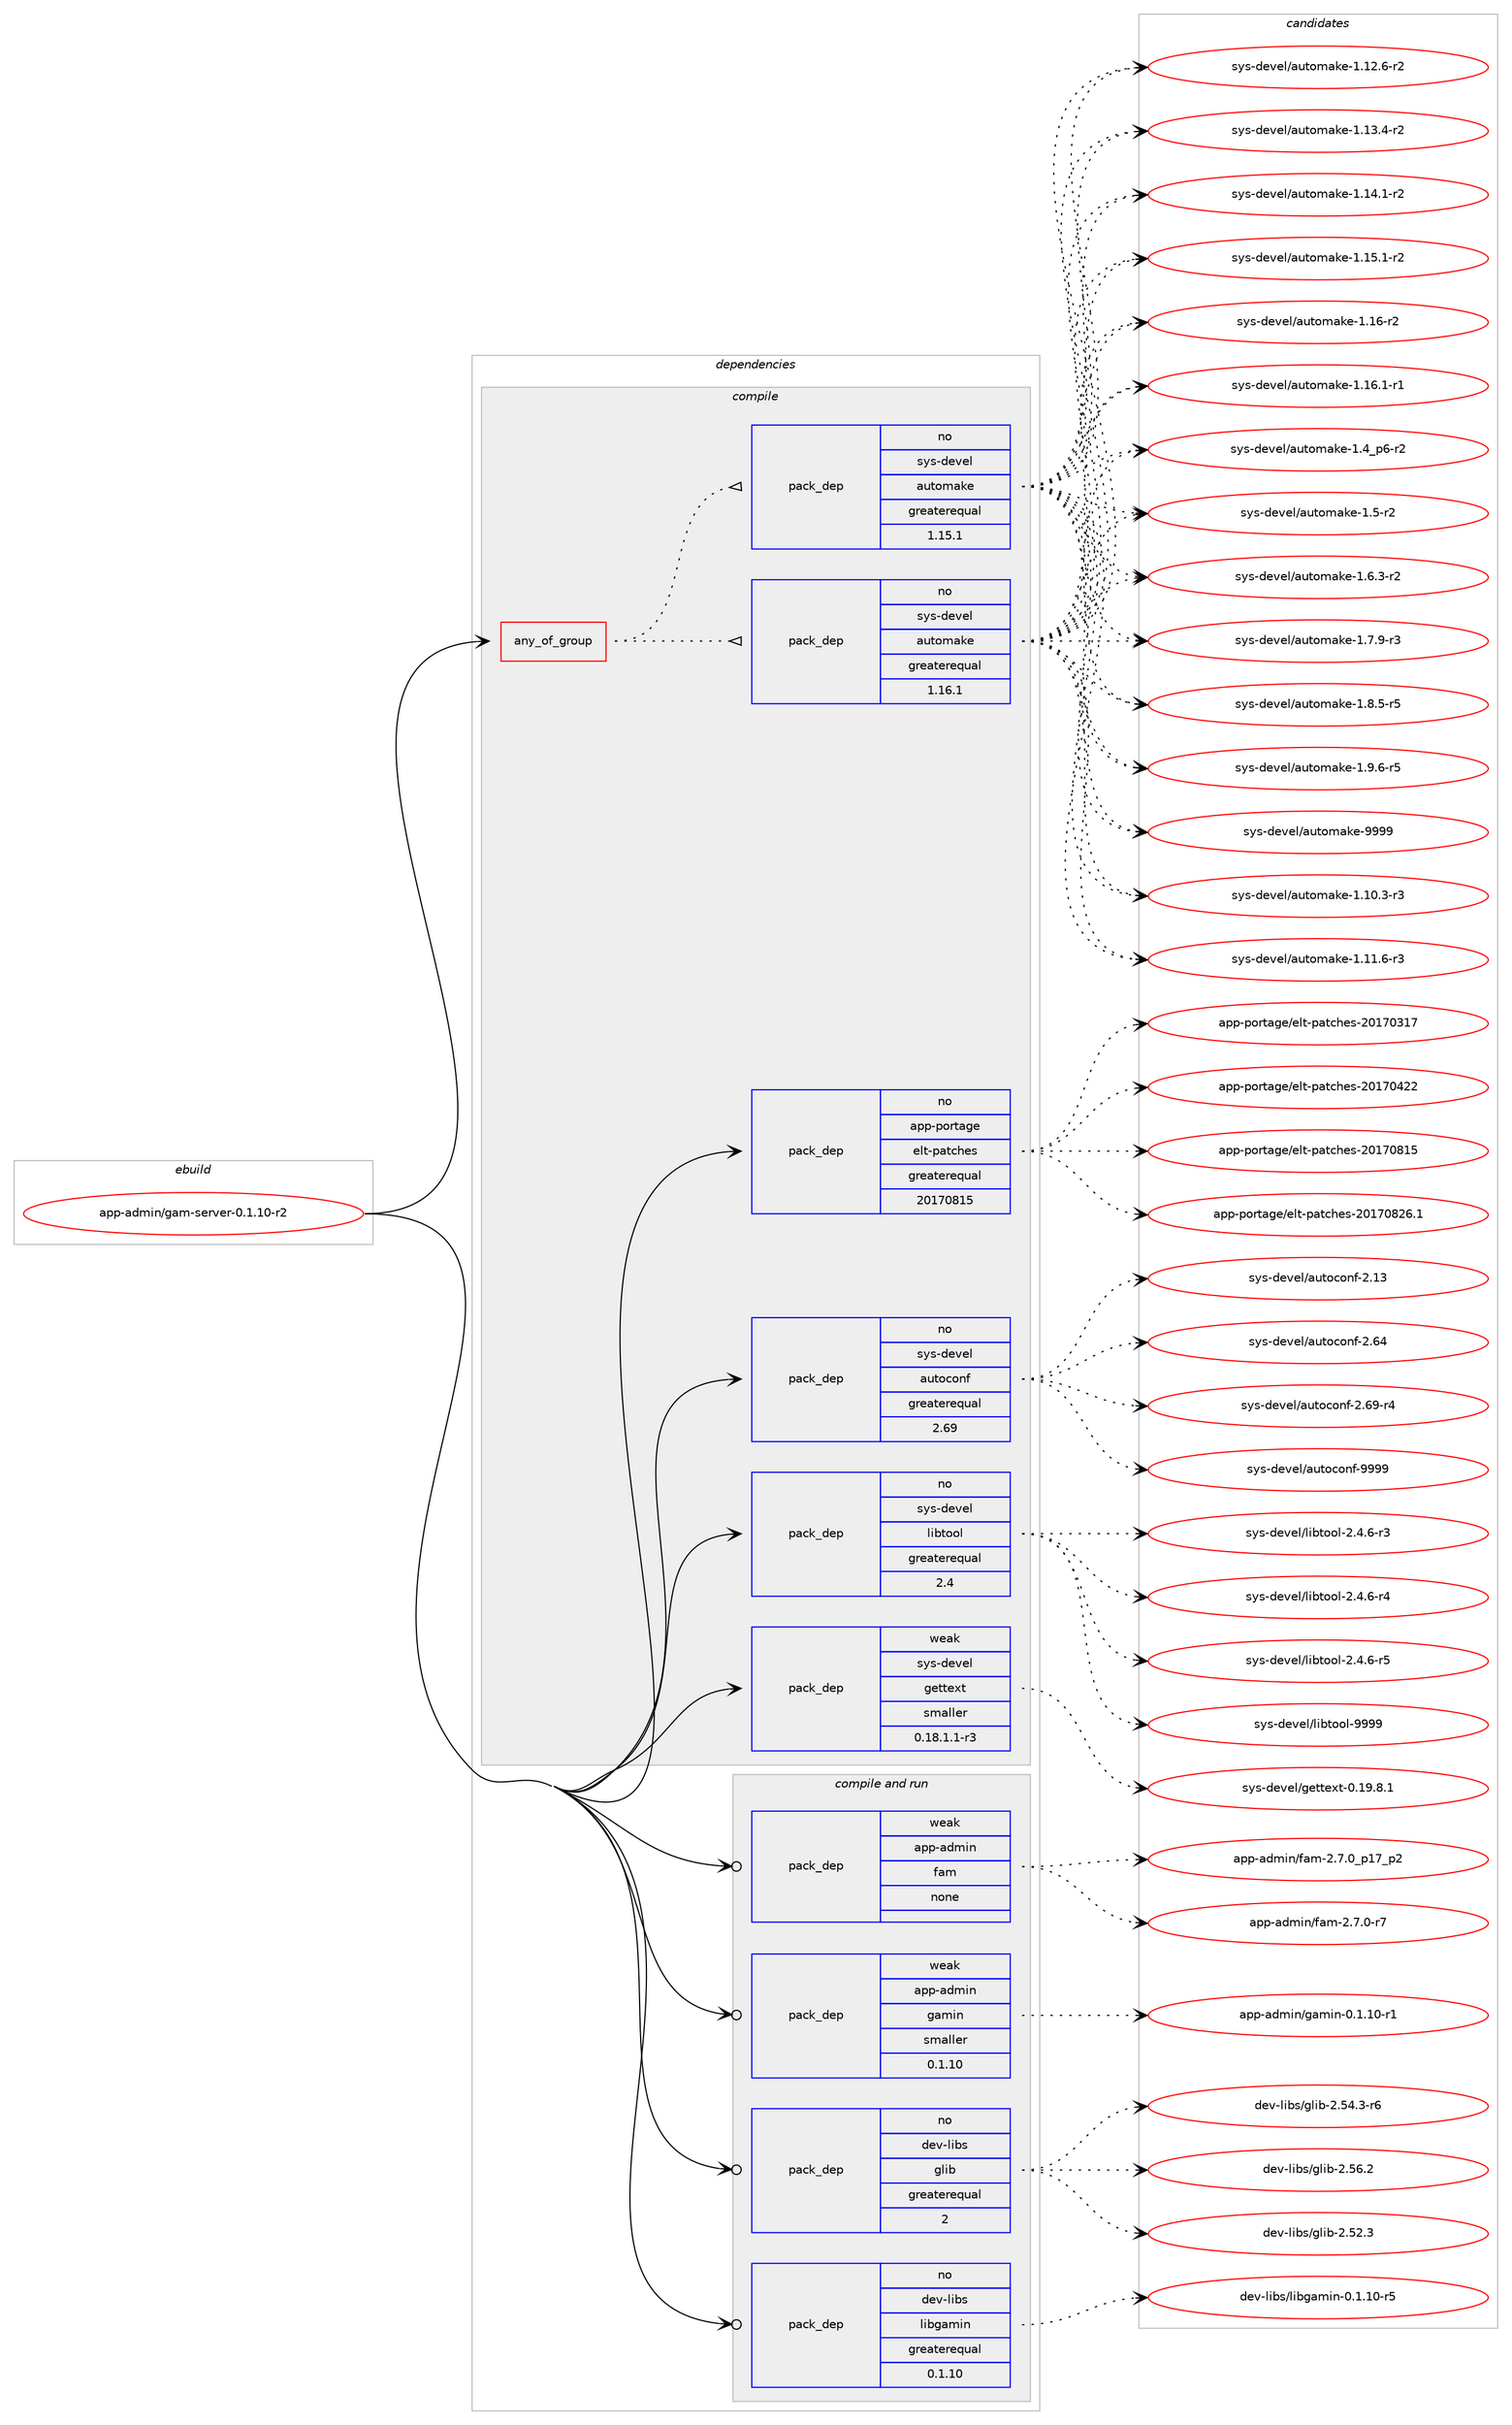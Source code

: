 digraph prolog {

# *************
# Graph options
# *************

newrank=true;
concentrate=true;
compound=true;
graph [rankdir=LR,fontname=Helvetica,fontsize=10,ranksep=1.5];#, ranksep=2.5, nodesep=0.2];
edge  [arrowhead=vee];
node  [fontname=Helvetica,fontsize=10];

# **********
# The ebuild
# **********

subgraph cluster_leftcol {
color=gray;
rank=same;
label=<<i>ebuild</i>>;
id [label="app-admin/gam-server-0.1.10-r2", color=red, width=4, href="../app-admin/gam-server-0.1.10-r2.svg"];
}

# ****************
# The dependencies
# ****************

subgraph cluster_midcol {
color=gray;
label=<<i>dependencies</i>>;
subgraph cluster_compile {
fillcolor="#eeeeee";
style=filled;
label=<<i>compile</i>>;
subgraph any22 {
dependency420 [label=<<TABLE BORDER="0" CELLBORDER="1" CELLSPACING="0" CELLPADDING="4"><TR><TD CELLPADDING="10">any_of_group</TD></TR></TABLE>>, shape=none, color=red];subgraph pack345 {
dependency421 [label=<<TABLE BORDER="0" CELLBORDER="1" CELLSPACING="0" CELLPADDING="4" WIDTH="220"><TR><TD ROWSPAN="6" CELLPADDING="30">pack_dep</TD></TR><TR><TD WIDTH="110">no</TD></TR><TR><TD>sys-devel</TD></TR><TR><TD>automake</TD></TR><TR><TD>greaterequal</TD></TR><TR><TD>1.16.1</TD></TR></TABLE>>, shape=none, color=blue];
}
dependency420:e -> dependency421:w [weight=20,style="dotted",arrowhead="oinv"];
subgraph pack346 {
dependency422 [label=<<TABLE BORDER="0" CELLBORDER="1" CELLSPACING="0" CELLPADDING="4" WIDTH="220"><TR><TD ROWSPAN="6" CELLPADDING="30">pack_dep</TD></TR><TR><TD WIDTH="110">no</TD></TR><TR><TD>sys-devel</TD></TR><TR><TD>automake</TD></TR><TR><TD>greaterequal</TD></TR><TR><TD>1.15.1</TD></TR></TABLE>>, shape=none, color=blue];
}
dependency420:e -> dependency422:w [weight=20,style="dotted",arrowhead="oinv"];
}
id:e -> dependency420:w [weight=20,style="solid",arrowhead="vee"];
subgraph pack347 {
dependency423 [label=<<TABLE BORDER="0" CELLBORDER="1" CELLSPACING="0" CELLPADDING="4" WIDTH="220"><TR><TD ROWSPAN="6" CELLPADDING="30">pack_dep</TD></TR><TR><TD WIDTH="110">no</TD></TR><TR><TD>app-portage</TD></TR><TR><TD>elt-patches</TD></TR><TR><TD>greaterequal</TD></TR><TR><TD>20170815</TD></TR></TABLE>>, shape=none, color=blue];
}
id:e -> dependency423:w [weight=20,style="solid",arrowhead="vee"];
subgraph pack348 {
dependency424 [label=<<TABLE BORDER="0" CELLBORDER="1" CELLSPACING="0" CELLPADDING="4" WIDTH="220"><TR><TD ROWSPAN="6" CELLPADDING="30">pack_dep</TD></TR><TR><TD WIDTH="110">no</TD></TR><TR><TD>sys-devel</TD></TR><TR><TD>autoconf</TD></TR><TR><TD>greaterequal</TD></TR><TR><TD>2.69</TD></TR></TABLE>>, shape=none, color=blue];
}
id:e -> dependency424:w [weight=20,style="solid",arrowhead="vee"];
subgraph pack349 {
dependency425 [label=<<TABLE BORDER="0" CELLBORDER="1" CELLSPACING="0" CELLPADDING="4" WIDTH="220"><TR><TD ROWSPAN="6" CELLPADDING="30">pack_dep</TD></TR><TR><TD WIDTH="110">no</TD></TR><TR><TD>sys-devel</TD></TR><TR><TD>libtool</TD></TR><TR><TD>greaterequal</TD></TR><TR><TD>2.4</TD></TR></TABLE>>, shape=none, color=blue];
}
id:e -> dependency425:w [weight=20,style="solid",arrowhead="vee"];
subgraph pack350 {
dependency426 [label=<<TABLE BORDER="0" CELLBORDER="1" CELLSPACING="0" CELLPADDING="4" WIDTH="220"><TR><TD ROWSPAN="6" CELLPADDING="30">pack_dep</TD></TR><TR><TD WIDTH="110">weak</TD></TR><TR><TD>sys-devel</TD></TR><TR><TD>gettext</TD></TR><TR><TD>smaller</TD></TR><TR><TD>0.18.1.1-r3</TD></TR></TABLE>>, shape=none, color=blue];
}
id:e -> dependency426:w [weight=20,style="solid",arrowhead="vee"];
}
subgraph cluster_compileandrun {
fillcolor="#eeeeee";
style=filled;
label=<<i>compile and run</i>>;
subgraph pack351 {
dependency427 [label=<<TABLE BORDER="0" CELLBORDER="1" CELLSPACING="0" CELLPADDING="4" WIDTH="220"><TR><TD ROWSPAN="6" CELLPADDING="30">pack_dep</TD></TR><TR><TD WIDTH="110">no</TD></TR><TR><TD>dev-libs</TD></TR><TR><TD>glib</TD></TR><TR><TD>greaterequal</TD></TR><TR><TD>2</TD></TR></TABLE>>, shape=none, color=blue];
}
id:e -> dependency427:w [weight=20,style="solid",arrowhead="odotvee"];
subgraph pack352 {
dependency428 [label=<<TABLE BORDER="0" CELLBORDER="1" CELLSPACING="0" CELLPADDING="4" WIDTH="220"><TR><TD ROWSPAN="6" CELLPADDING="30">pack_dep</TD></TR><TR><TD WIDTH="110">no</TD></TR><TR><TD>dev-libs</TD></TR><TR><TD>libgamin</TD></TR><TR><TD>greaterequal</TD></TR><TR><TD>0.1.10</TD></TR></TABLE>>, shape=none, color=blue];
}
id:e -> dependency428:w [weight=20,style="solid",arrowhead="odotvee"];
subgraph pack353 {
dependency429 [label=<<TABLE BORDER="0" CELLBORDER="1" CELLSPACING="0" CELLPADDING="4" WIDTH="220"><TR><TD ROWSPAN="6" CELLPADDING="30">pack_dep</TD></TR><TR><TD WIDTH="110">weak</TD></TR><TR><TD>app-admin</TD></TR><TR><TD>fam</TD></TR><TR><TD>none</TD></TR><TR><TD></TD></TR></TABLE>>, shape=none, color=blue];
}
id:e -> dependency429:w [weight=20,style="solid",arrowhead="odotvee"];
subgraph pack354 {
dependency430 [label=<<TABLE BORDER="0" CELLBORDER="1" CELLSPACING="0" CELLPADDING="4" WIDTH="220"><TR><TD ROWSPAN="6" CELLPADDING="30">pack_dep</TD></TR><TR><TD WIDTH="110">weak</TD></TR><TR><TD>app-admin</TD></TR><TR><TD>gamin</TD></TR><TR><TD>smaller</TD></TR><TR><TD>0.1.10</TD></TR></TABLE>>, shape=none, color=blue];
}
id:e -> dependency430:w [weight=20,style="solid",arrowhead="odotvee"];
}
subgraph cluster_run {
fillcolor="#eeeeee";
style=filled;
label=<<i>run</i>>;
}
}

# **************
# The candidates
# **************

subgraph cluster_choices {
rank=same;
color=gray;
label=<<i>candidates</i>>;

subgraph choice345 {
color=black;
nodesep=1;
choice11512111545100101118101108479711711611110997107101454946494846514511451 [label="sys-devel/automake-1.10.3-r3", color=red, width=4,href="../sys-devel/automake-1.10.3-r3.svg"];
choice11512111545100101118101108479711711611110997107101454946494946544511451 [label="sys-devel/automake-1.11.6-r3", color=red, width=4,href="../sys-devel/automake-1.11.6-r3.svg"];
choice11512111545100101118101108479711711611110997107101454946495046544511450 [label="sys-devel/automake-1.12.6-r2", color=red, width=4,href="../sys-devel/automake-1.12.6-r2.svg"];
choice11512111545100101118101108479711711611110997107101454946495146524511450 [label="sys-devel/automake-1.13.4-r2", color=red, width=4,href="../sys-devel/automake-1.13.4-r2.svg"];
choice11512111545100101118101108479711711611110997107101454946495246494511450 [label="sys-devel/automake-1.14.1-r2", color=red, width=4,href="../sys-devel/automake-1.14.1-r2.svg"];
choice11512111545100101118101108479711711611110997107101454946495346494511450 [label="sys-devel/automake-1.15.1-r2", color=red, width=4,href="../sys-devel/automake-1.15.1-r2.svg"];
choice1151211154510010111810110847971171161111099710710145494649544511450 [label="sys-devel/automake-1.16-r2", color=red, width=4,href="../sys-devel/automake-1.16-r2.svg"];
choice11512111545100101118101108479711711611110997107101454946495446494511449 [label="sys-devel/automake-1.16.1-r1", color=red, width=4,href="../sys-devel/automake-1.16.1-r1.svg"];
choice115121115451001011181011084797117116111109971071014549465295112544511450 [label="sys-devel/automake-1.4_p6-r2", color=red, width=4,href="../sys-devel/automake-1.4_p6-r2.svg"];
choice11512111545100101118101108479711711611110997107101454946534511450 [label="sys-devel/automake-1.5-r2", color=red, width=4,href="../sys-devel/automake-1.5-r2.svg"];
choice115121115451001011181011084797117116111109971071014549465446514511450 [label="sys-devel/automake-1.6.3-r2", color=red, width=4,href="../sys-devel/automake-1.6.3-r2.svg"];
choice115121115451001011181011084797117116111109971071014549465546574511451 [label="sys-devel/automake-1.7.9-r3", color=red, width=4,href="../sys-devel/automake-1.7.9-r3.svg"];
choice115121115451001011181011084797117116111109971071014549465646534511453 [label="sys-devel/automake-1.8.5-r5", color=red, width=4,href="../sys-devel/automake-1.8.5-r5.svg"];
choice115121115451001011181011084797117116111109971071014549465746544511453 [label="sys-devel/automake-1.9.6-r5", color=red, width=4,href="../sys-devel/automake-1.9.6-r5.svg"];
choice115121115451001011181011084797117116111109971071014557575757 [label="sys-devel/automake-9999", color=red, width=4,href="../sys-devel/automake-9999.svg"];
dependency421:e -> choice11512111545100101118101108479711711611110997107101454946494846514511451:w [style=dotted,weight="100"];
dependency421:e -> choice11512111545100101118101108479711711611110997107101454946494946544511451:w [style=dotted,weight="100"];
dependency421:e -> choice11512111545100101118101108479711711611110997107101454946495046544511450:w [style=dotted,weight="100"];
dependency421:e -> choice11512111545100101118101108479711711611110997107101454946495146524511450:w [style=dotted,weight="100"];
dependency421:e -> choice11512111545100101118101108479711711611110997107101454946495246494511450:w [style=dotted,weight="100"];
dependency421:e -> choice11512111545100101118101108479711711611110997107101454946495346494511450:w [style=dotted,weight="100"];
dependency421:e -> choice1151211154510010111810110847971171161111099710710145494649544511450:w [style=dotted,weight="100"];
dependency421:e -> choice11512111545100101118101108479711711611110997107101454946495446494511449:w [style=dotted,weight="100"];
dependency421:e -> choice115121115451001011181011084797117116111109971071014549465295112544511450:w [style=dotted,weight="100"];
dependency421:e -> choice11512111545100101118101108479711711611110997107101454946534511450:w [style=dotted,weight="100"];
dependency421:e -> choice115121115451001011181011084797117116111109971071014549465446514511450:w [style=dotted,weight="100"];
dependency421:e -> choice115121115451001011181011084797117116111109971071014549465546574511451:w [style=dotted,weight="100"];
dependency421:e -> choice115121115451001011181011084797117116111109971071014549465646534511453:w [style=dotted,weight="100"];
dependency421:e -> choice115121115451001011181011084797117116111109971071014549465746544511453:w [style=dotted,weight="100"];
dependency421:e -> choice115121115451001011181011084797117116111109971071014557575757:w [style=dotted,weight="100"];
}
subgraph choice346 {
color=black;
nodesep=1;
choice11512111545100101118101108479711711611110997107101454946494846514511451 [label="sys-devel/automake-1.10.3-r3", color=red, width=4,href="../sys-devel/automake-1.10.3-r3.svg"];
choice11512111545100101118101108479711711611110997107101454946494946544511451 [label="sys-devel/automake-1.11.6-r3", color=red, width=4,href="../sys-devel/automake-1.11.6-r3.svg"];
choice11512111545100101118101108479711711611110997107101454946495046544511450 [label="sys-devel/automake-1.12.6-r2", color=red, width=4,href="../sys-devel/automake-1.12.6-r2.svg"];
choice11512111545100101118101108479711711611110997107101454946495146524511450 [label="sys-devel/automake-1.13.4-r2", color=red, width=4,href="../sys-devel/automake-1.13.4-r2.svg"];
choice11512111545100101118101108479711711611110997107101454946495246494511450 [label="sys-devel/automake-1.14.1-r2", color=red, width=4,href="../sys-devel/automake-1.14.1-r2.svg"];
choice11512111545100101118101108479711711611110997107101454946495346494511450 [label="sys-devel/automake-1.15.1-r2", color=red, width=4,href="../sys-devel/automake-1.15.1-r2.svg"];
choice1151211154510010111810110847971171161111099710710145494649544511450 [label="sys-devel/automake-1.16-r2", color=red, width=4,href="../sys-devel/automake-1.16-r2.svg"];
choice11512111545100101118101108479711711611110997107101454946495446494511449 [label="sys-devel/automake-1.16.1-r1", color=red, width=4,href="../sys-devel/automake-1.16.1-r1.svg"];
choice115121115451001011181011084797117116111109971071014549465295112544511450 [label="sys-devel/automake-1.4_p6-r2", color=red, width=4,href="../sys-devel/automake-1.4_p6-r2.svg"];
choice11512111545100101118101108479711711611110997107101454946534511450 [label="sys-devel/automake-1.5-r2", color=red, width=4,href="../sys-devel/automake-1.5-r2.svg"];
choice115121115451001011181011084797117116111109971071014549465446514511450 [label="sys-devel/automake-1.6.3-r2", color=red, width=4,href="../sys-devel/automake-1.6.3-r2.svg"];
choice115121115451001011181011084797117116111109971071014549465546574511451 [label="sys-devel/automake-1.7.9-r3", color=red, width=4,href="../sys-devel/automake-1.7.9-r3.svg"];
choice115121115451001011181011084797117116111109971071014549465646534511453 [label="sys-devel/automake-1.8.5-r5", color=red, width=4,href="../sys-devel/automake-1.8.5-r5.svg"];
choice115121115451001011181011084797117116111109971071014549465746544511453 [label="sys-devel/automake-1.9.6-r5", color=red, width=4,href="../sys-devel/automake-1.9.6-r5.svg"];
choice115121115451001011181011084797117116111109971071014557575757 [label="sys-devel/automake-9999", color=red, width=4,href="../sys-devel/automake-9999.svg"];
dependency422:e -> choice11512111545100101118101108479711711611110997107101454946494846514511451:w [style=dotted,weight="100"];
dependency422:e -> choice11512111545100101118101108479711711611110997107101454946494946544511451:w [style=dotted,weight="100"];
dependency422:e -> choice11512111545100101118101108479711711611110997107101454946495046544511450:w [style=dotted,weight="100"];
dependency422:e -> choice11512111545100101118101108479711711611110997107101454946495146524511450:w [style=dotted,weight="100"];
dependency422:e -> choice11512111545100101118101108479711711611110997107101454946495246494511450:w [style=dotted,weight="100"];
dependency422:e -> choice11512111545100101118101108479711711611110997107101454946495346494511450:w [style=dotted,weight="100"];
dependency422:e -> choice1151211154510010111810110847971171161111099710710145494649544511450:w [style=dotted,weight="100"];
dependency422:e -> choice11512111545100101118101108479711711611110997107101454946495446494511449:w [style=dotted,weight="100"];
dependency422:e -> choice115121115451001011181011084797117116111109971071014549465295112544511450:w [style=dotted,weight="100"];
dependency422:e -> choice11512111545100101118101108479711711611110997107101454946534511450:w [style=dotted,weight="100"];
dependency422:e -> choice115121115451001011181011084797117116111109971071014549465446514511450:w [style=dotted,weight="100"];
dependency422:e -> choice115121115451001011181011084797117116111109971071014549465546574511451:w [style=dotted,weight="100"];
dependency422:e -> choice115121115451001011181011084797117116111109971071014549465646534511453:w [style=dotted,weight="100"];
dependency422:e -> choice115121115451001011181011084797117116111109971071014549465746544511453:w [style=dotted,weight="100"];
dependency422:e -> choice115121115451001011181011084797117116111109971071014557575757:w [style=dotted,weight="100"];
}
subgraph choice347 {
color=black;
nodesep=1;
choice97112112451121111141169710310147101108116451129711699104101115455048495548514955 [label="app-portage/elt-patches-20170317", color=red, width=4,href="../app-portage/elt-patches-20170317.svg"];
choice97112112451121111141169710310147101108116451129711699104101115455048495548525050 [label="app-portage/elt-patches-20170422", color=red, width=4,href="../app-portage/elt-patches-20170422.svg"];
choice97112112451121111141169710310147101108116451129711699104101115455048495548564953 [label="app-portage/elt-patches-20170815", color=red, width=4,href="../app-portage/elt-patches-20170815.svg"];
choice971121124511211111411697103101471011081164511297116991041011154550484955485650544649 [label="app-portage/elt-patches-20170826.1", color=red, width=4,href="../app-portage/elt-patches-20170826.1.svg"];
dependency423:e -> choice97112112451121111141169710310147101108116451129711699104101115455048495548514955:w [style=dotted,weight="100"];
dependency423:e -> choice97112112451121111141169710310147101108116451129711699104101115455048495548525050:w [style=dotted,weight="100"];
dependency423:e -> choice97112112451121111141169710310147101108116451129711699104101115455048495548564953:w [style=dotted,weight="100"];
dependency423:e -> choice971121124511211111411697103101471011081164511297116991041011154550484955485650544649:w [style=dotted,weight="100"];
}
subgraph choice348 {
color=black;
nodesep=1;
choice115121115451001011181011084797117116111991111101024550464951 [label="sys-devel/autoconf-2.13", color=red, width=4,href="../sys-devel/autoconf-2.13.svg"];
choice115121115451001011181011084797117116111991111101024550465452 [label="sys-devel/autoconf-2.64", color=red, width=4,href="../sys-devel/autoconf-2.64.svg"];
choice1151211154510010111810110847971171161119911111010245504654574511452 [label="sys-devel/autoconf-2.69-r4", color=red, width=4,href="../sys-devel/autoconf-2.69-r4.svg"];
choice115121115451001011181011084797117116111991111101024557575757 [label="sys-devel/autoconf-9999", color=red, width=4,href="../sys-devel/autoconf-9999.svg"];
dependency424:e -> choice115121115451001011181011084797117116111991111101024550464951:w [style=dotted,weight="100"];
dependency424:e -> choice115121115451001011181011084797117116111991111101024550465452:w [style=dotted,weight="100"];
dependency424:e -> choice1151211154510010111810110847971171161119911111010245504654574511452:w [style=dotted,weight="100"];
dependency424:e -> choice115121115451001011181011084797117116111991111101024557575757:w [style=dotted,weight="100"];
}
subgraph choice349 {
color=black;
nodesep=1;
choice1151211154510010111810110847108105981161111111084550465246544511451 [label="sys-devel/libtool-2.4.6-r3", color=red, width=4,href="../sys-devel/libtool-2.4.6-r3.svg"];
choice1151211154510010111810110847108105981161111111084550465246544511452 [label="sys-devel/libtool-2.4.6-r4", color=red, width=4,href="../sys-devel/libtool-2.4.6-r4.svg"];
choice1151211154510010111810110847108105981161111111084550465246544511453 [label="sys-devel/libtool-2.4.6-r5", color=red, width=4,href="../sys-devel/libtool-2.4.6-r5.svg"];
choice1151211154510010111810110847108105981161111111084557575757 [label="sys-devel/libtool-9999", color=red, width=4,href="../sys-devel/libtool-9999.svg"];
dependency425:e -> choice1151211154510010111810110847108105981161111111084550465246544511451:w [style=dotted,weight="100"];
dependency425:e -> choice1151211154510010111810110847108105981161111111084550465246544511452:w [style=dotted,weight="100"];
dependency425:e -> choice1151211154510010111810110847108105981161111111084550465246544511453:w [style=dotted,weight="100"];
dependency425:e -> choice1151211154510010111810110847108105981161111111084557575757:w [style=dotted,weight="100"];
}
subgraph choice350 {
color=black;
nodesep=1;
choice1151211154510010111810110847103101116116101120116454846495746564649 [label="sys-devel/gettext-0.19.8.1", color=red, width=4,href="../sys-devel/gettext-0.19.8.1.svg"];
dependency426:e -> choice1151211154510010111810110847103101116116101120116454846495746564649:w [style=dotted,weight="100"];
}
subgraph choice351 {
color=black;
nodesep=1;
choice1001011184510810598115471031081059845504653504651 [label="dev-libs/glib-2.52.3", color=red, width=4,href="../dev-libs/glib-2.52.3.svg"];
choice10010111845108105981154710310810598455046535246514511454 [label="dev-libs/glib-2.54.3-r6", color=red, width=4,href="../dev-libs/glib-2.54.3-r6.svg"];
choice1001011184510810598115471031081059845504653544650 [label="dev-libs/glib-2.56.2", color=red, width=4,href="../dev-libs/glib-2.56.2.svg"];
dependency427:e -> choice1001011184510810598115471031081059845504653504651:w [style=dotted,weight="100"];
dependency427:e -> choice10010111845108105981154710310810598455046535246514511454:w [style=dotted,weight="100"];
dependency427:e -> choice1001011184510810598115471031081059845504653544650:w [style=dotted,weight="100"];
}
subgraph choice352 {
color=black;
nodesep=1;
choice1001011184510810598115471081059810397109105110454846494649484511453 [label="dev-libs/libgamin-0.1.10-r5", color=red, width=4,href="../dev-libs/libgamin-0.1.10-r5.svg"];
dependency428:e -> choice1001011184510810598115471081059810397109105110454846494649484511453:w [style=dotted,weight="100"];
}
subgraph choice353 {
color=black;
nodesep=1;
choice97112112459710010910511047102971094550465546484511455 [label="app-admin/fam-2.7.0-r7", color=red, width=4,href="../app-admin/fam-2.7.0-r7.svg"];
choice97112112459710010910511047102971094550465546489511249559511250 [label="app-admin/fam-2.7.0_p17_p2", color=red, width=4,href="../app-admin/fam-2.7.0_p17_p2.svg"];
dependency429:e -> choice97112112459710010910511047102971094550465546484511455:w [style=dotted,weight="100"];
dependency429:e -> choice97112112459710010910511047102971094550465546489511249559511250:w [style=dotted,weight="100"];
}
subgraph choice354 {
color=black;
nodesep=1;
choice9711211245971001091051104710397109105110454846494649484511449 [label="app-admin/gamin-0.1.10-r1", color=red, width=4,href="../app-admin/gamin-0.1.10-r1.svg"];
dependency430:e -> choice9711211245971001091051104710397109105110454846494649484511449:w [style=dotted,weight="100"];
}
}

}
